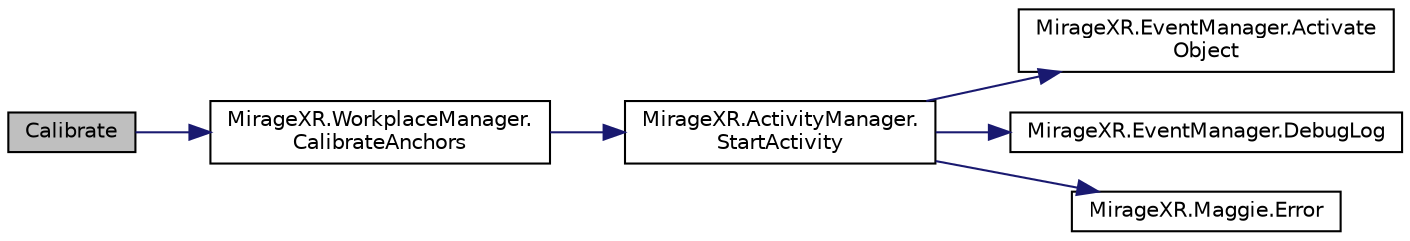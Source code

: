 digraph "Calibrate"
{
 // INTERACTIVE_SVG=YES
 // LATEX_PDF_SIZE
  edge [fontname="Helvetica",fontsize="10",labelfontname="Helvetica",labelfontsize="10"];
  node [fontname="Helvetica",fontsize="10",shape=record];
  rankdir="LR";
  Node1 [label="Calibrate",height=0.2,width=0.4,color="black", fillcolor="grey75", style="filled", fontcolor="black",tooltip="Calibrate workplace model anchors."];
  Node1 -> Node2 [color="midnightblue",fontsize="10",style="solid",fontname="Helvetica"];
  Node2 [label="MirageXR.WorkplaceManager.\lCalibrateAnchors",height=0.2,width=0.4,color="black", fillcolor="white", style="filled",URL="$class_mirage_x_r_1_1_workplace_manager.html#a6234a2339eac7edc6bc84d2edf3f5e8b",tooltip="Calibrate workplace anchors."];
  Node2 -> Node3 [color="midnightblue",fontsize="10",style="solid",fontname="Helvetica"];
  Node3 [label="MirageXR.ActivityManager.\lStartActivity",height=0.2,width=0.4,color="black", fillcolor="white", style="filled",URL="$class_mirage_x_r_1_1_activity_manager.html#a7dcec5193cc83d51982799ff48804aaa",tooltip="Starts the activity when workplace file parsing is completed."];
  Node3 -> Node4 [color="midnightblue",fontsize="10",style="solid",fontname="Helvetica"];
  Node4 [label="MirageXR.EventManager.Activate\lObject",height=0.2,width=0.4,color="black", fillcolor="white", style="filled",URL="$class_mirage_x_r_1_1_event_manager.html#a5feafd497e988b74316347be657d4af9",tooltip="Activates an object."];
  Node3 -> Node5 [color="midnightblue",fontsize="10",style="solid",fontname="Helvetica"];
  Node5 [label="MirageXR.EventManager.DebugLog",height=0.2,width=0.4,color="black", fillcolor="white", style="filled",URL="$class_mirage_x_r_1_1_event_manager.html#ac1632c3c1ea624d33ac079e9eee7f9b1",tooltip="Adds debug message to UI debug console and normal debug log."];
  Node3 -> Node6 [color="midnightblue",fontsize="10",style="solid",fontname="Helvetica"];
  Node6 [label="MirageXR.Maggie.Error",height=0.2,width=0.4,color="black", fillcolor="white", style="filled",URL="$class_mirage_x_r_1_1_maggie.html#a3801ac907906e50593a03a0fee695c23",tooltip="Speak out error message."];
}
